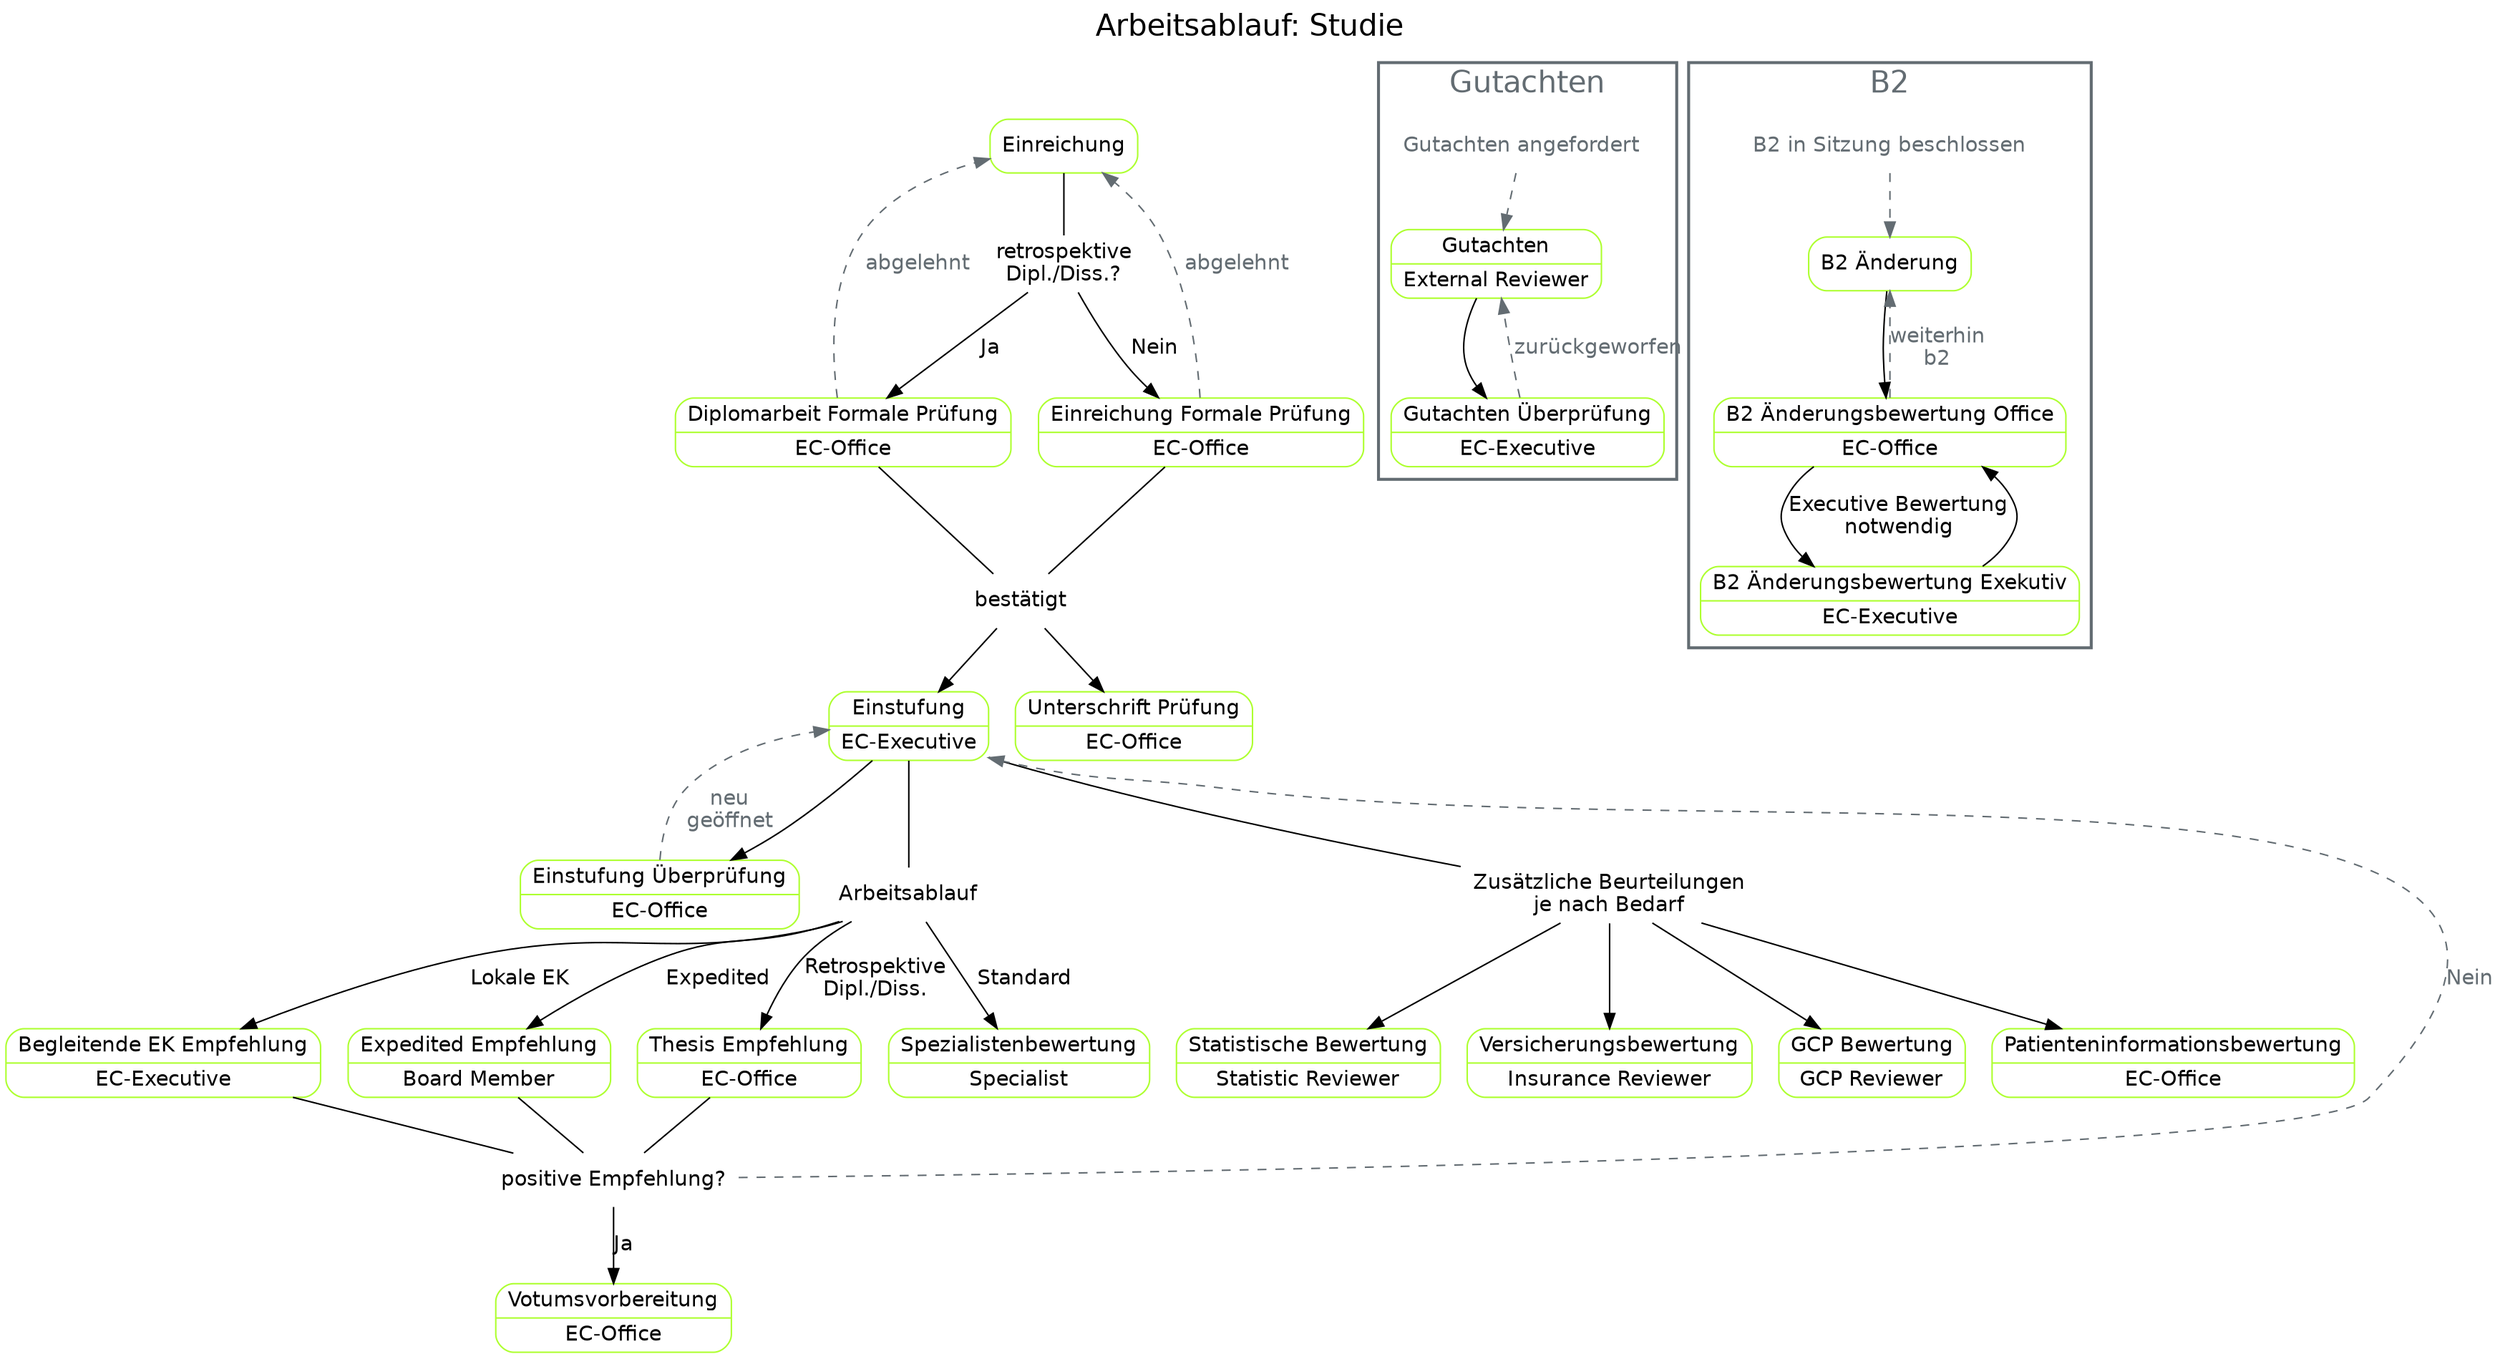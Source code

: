 digraph {
	label="Arbeitsablauf: Studie";
	labelloc="t"fontname="Helvetica";
	fontsize="20";
	style="bold";
	N_Start [label="Einreichung", fontname="Helvetica", shape="record", color="greenyellow", style="rounded"];
	N_MaybeThesis [label="retrospektive\nDipl./Diss.?", fontname="Helvetica", shape="plaintext"];
	N_4061 [label="{Einstufung | EC-Executive}", fontname="Helvetica", shape="record", color="greenyellow", style="rounded"];
	N_4063 [label="{Patienteninformationsbewertung | EC-Office}", fontname="Helvetica", shape="record", color="greenyellow", style="rounded"];
	N_4065 [label="{Diplomarbeit Formale Prüfung | EC-Office}", fontname="Helvetica", shape="record", color="greenyellow", style="rounded"];
	N_4066 [label="{Statistische Bewertung | Statistic Reviewer}", fontname="Helvetica", shape="record", color="greenyellow", style="rounded"];
	N_4067 [label="{Einstufung Überprüfung | EC-Office}", fontname="Helvetica", shape="record", color="greenyellow", style="rounded"];
	N_4068 [label="{Spezialistenbewertung | Specialist}", fontname="Helvetica", shape="record", color="greenyellow", style="rounded"];
	N_4069 [label="{Begleitende EK Empfehlung | EC-Executive}", fontname="Helvetica", shape="record", color="greenyellow", style="rounded"];
	N_4070 [label="{Unterschrift Prüfung | EC-Office}", fontname="Helvetica", shape="record", color="greenyellow", style="rounded"];
	N_4072 [label="{Versicherungsbewertung | Insurance Reviewer}", fontname="Helvetica", shape="record", color="greenyellow", style="rounded"];
	N_4073 [label="{Votumsvorbereitung | EC-Office}", fontname="Helvetica", shape="record", color="greenyellow", style="rounded"];
	N_4076 [label="{Einreichung Formale Prüfung | EC-Office}", fontname="Helvetica", shape="record", color="greenyellow", style="rounded"];
	N_4077 [label="{GCP Bewertung | GCP Reviewer}", fontname="Helvetica", shape="record", color="greenyellow", style="rounded"];
	N_4080 [label="{Expedited Empfehlung | Board Member}", fontname="Helvetica", shape="record", color="greenyellow", style="rounded"];
	N_4081 [label="{Thesis Empfehlung | EC-Office}", fontname="Helvetica", shape="record", color="greenyellow", style="rounded"];
	N_Lane [label="Arbeitsablauf", fontname="Helvetica", shape="plaintext"];
	N_4061 -> N_4067 [fontname="Helvetica"];
	N_4067 -> N_4061 [fontname="Helvetica", label="neu\ngeöffnet", color="#636c72", fontcolor="#636c72", style="dashed"];
	N_4061 -> N_Lane [fontname="Helvetica", arrowhead="none"];
	N_Lane -> N_4068 [fontname="Helvetica", label="Standard"];
	N_Lane -> N_4080 [fontname="Helvetica", label="Expedited"];
	N_Lane -> N_4081 [fontname="Helvetica", label="Retrospektive\nDipl./Diss."];
	N_Lane -> N_4069 [fontname="Helvetica", label="Lokale EK"];
	N_4065 -> N_E5990 [fontname="Helvetica", arrowhead="none"];
	N_E5990 [label="bestätigt", fontname="Helvetica", shape="plaintext"];
	N_E5990 -> N_4061 [fontname="Helvetica"];
	N_E5990 -> N_4070 [fontname="Helvetica"];
	N_4065 -> N_Start [fontname="Helvetica", label="abgelehnt", color="#636c72", fontcolor="#636c72", style="dashed"];
	N_4076 -> N_Start [fontname="Helvetica", label="abgelehnt", color="#636c72", fontcolor="#636c72", style="dashed"];
	N_4076 -> N_E5990 [fontname="Helvetica", arrowhead="none"];
	N_Start -> N_MaybeThesis [fontname="Helvetica", arrowhead="none"];
	N_MaybeThesis -> N_4076 [fontname="Helvetica", label="Nein"];
	N_MaybeThesis -> N_4065 [fontname="Helvetica", label="Ja"];
	N_MaybeRecommendation [label="positive Empfehlung?", fontname="Helvetica", shape="plaintext"];
	N_4069 -> N_MaybeRecommendation [fontname="Helvetica", arrowhead="none"];
	N_4080 -> N_MaybeRecommendation [fontname="Helvetica", arrowhead="none"];
	N_4081 -> N_MaybeRecommendation [fontname="Helvetica", arrowhead="none"];
	N_MaybeRecommendation -> N_4073 [fontname="Helvetica", label="Ja"];
	N_MaybeRecommendation -> N_4061 [fontname="Helvetica", label="Nein", color="#636c72", fontcolor="#636c72", style="dashed"];

	N_AdditionalReviews [label="Zusätzliche Beurteilungen\nje nach Bedarf", fontname="Helvetica", shape="plaintext"];
	N_4061 -> N_AdditionalReviews [fontname="Helvetica", arrowhead="none"];
	N_AdditionalReviews -> N_4063 [fontname="Helvetica"];
	N_AdditionalReviews -> N_4066 [fontname="Helvetica"];
	N_AdditionalReviews -> N_4072 [fontname="Helvetica"];
	N_AdditionalReviews -> N_4077 [fontname="Helvetica"];

	subgraph cluster_external_review {
		label="Gutachten";
		color="#636c72";
		fontcolor="#636c72";

		N_ExternalReviewStart [label="Gutachten angefordert", fontname="Helvetica", shape="plaintext", fontcolor="#636c72"];
		N_4059 [color="greenyellow", fontname="Helvetica", label="{Gutachten | External Reviewer}", style="rounded", shape="record"];
		N_4060 [color="greenyellow", fontname="Helvetica", label="{Gutachten Überprüfung | EC-Executive}", style="rounded", shape="record"];

		N_ExternalReviewStart -> N_4059 [fontname="Helvetica", color="#636c72", style="dashed"];
		N_4059 -> N_4060 [fontname="Helvetica"];
		N_4060 -> N_4059 [fontname="Helvetica", label="zurückgeworfen", color="#636c72", fontcolor="#636c72", style="dashed"];
	}

	subgraph cluster_b2 {
		label="B2";
		color="#636c72";
		fontcolor="#636c72";

		N_B2Start [label="B2 in Sitzung beschlossen", fontname="Helvetica", shape="plaintext", fontcolor="#636c72"];
		N_4064 [label="{B2 Änderung}", fontname="Helvetica", shape="record", color="greenyellow", style="rounded"];
		N_4062 [label="{B2 Änderungsbewertung Office | EC-Office}", fontname="Helvetica", shape="record", color="greenyellow", style="rounded"];
		N_4078 [label="{B2 Änderungsbewertung Exekutiv | EC-Executive}", fontname="Helvetica", shape="record", color="greenyellow", style="rounded"];

		N_B2Start -> N_4064 [fontname="Helvetica", color="#636c72", style="dashed"];
		N_4062 -> N_4064 [fontname="Helvetica", label="weiterhin\nb2", color="#636c72", fontcolor="#636c72", style="dashed"];
		N_4062 -> N_4078 [fontname="Helvetica", label="Executive Bewertung\nnotwendig"];
		N_4064 -> N_4062 [fontname="Helvetica"];
		N_4078 -> N_4062 [fontname="Helvetica"];
	}
}
